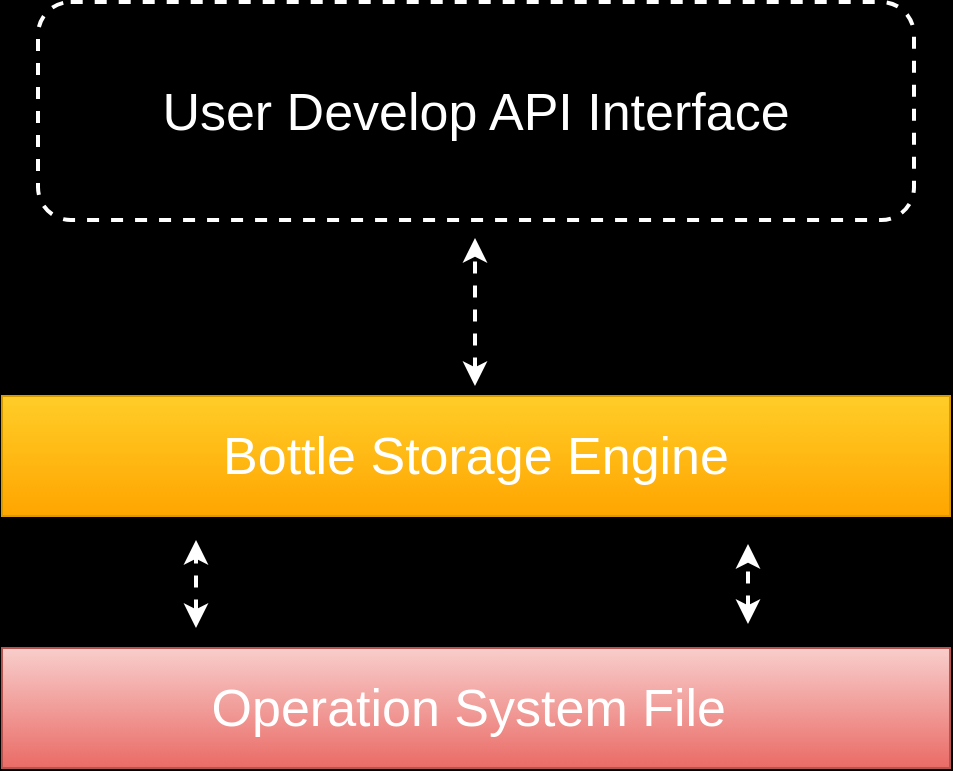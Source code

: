 <mxfile version="16.5.3" type="github">
  <diagram id="8koeKg_7keTGwWJPBMp-" name="第 1 页">
    <mxGraphModel dx="1003" dy="797" grid="0" gridSize="10" guides="1" tooltips="1" connect="1" arrows="1" fold="1" page="1" pageScale="1" pageWidth="1169" pageHeight="1654" background="#000000" math="0" shadow="0">
      <root>
        <mxCell id="0" />
        <mxCell id="1" parent="0" />
        <mxCell id="xl_379gmcrAtbpDHnS2o-5" value="" style="group" vertex="1" connectable="0" parent="1">
          <mxGeometry x="271" y="348" width="474" height="186" as="geometry" />
        </mxCell>
        <mxCell id="xl_379gmcrAtbpDHnS2o-1" value="&lt;font style=&quot;font-size: 26px&quot; color=&quot;#ffffff&quot;&gt;Bottle Storage Engine&lt;/font&gt;" style="rounded=0;whiteSpace=wrap;html=1;fillColor=#ffcd28;gradientColor=#ffa500;strokeColor=#d79b00;" vertex="1" parent="xl_379gmcrAtbpDHnS2o-5">
          <mxGeometry width="474" height="60" as="geometry" />
        </mxCell>
        <mxCell id="xl_379gmcrAtbpDHnS2o-2" value="&lt;font color=&quot;#ffffff&quot;&gt;&lt;span style=&quot;font-size: 26px&quot;&gt;Operation System File&amp;nbsp;&lt;/span&gt;&lt;/font&gt;" style="rounded=0;whiteSpace=wrap;html=1;fillColor=#f8cecc;gradientColor=#ea6b66;strokeColor=#b85450;" vertex="1" parent="xl_379gmcrAtbpDHnS2o-5">
          <mxGeometry y="126" width="474" height="60" as="geometry" />
        </mxCell>
        <mxCell id="xl_379gmcrAtbpDHnS2o-3" value="" style="endArrow=classic;startArrow=classic;html=1;rounded=0;fontSize=26;fontColor=#FFFFFF;strokeColor=#FFFFFF;strokeWidth=2;dashed=1;" edge="1" parent="xl_379gmcrAtbpDHnS2o-5">
          <mxGeometry width="50" height="50" relative="1" as="geometry">
            <mxPoint x="97" y="116" as="sourcePoint" />
            <mxPoint x="97" y="72" as="targetPoint" />
          </mxGeometry>
        </mxCell>
        <mxCell id="xl_379gmcrAtbpDHnS2o-4" value="" style="endArrow=classic;startArrow=classic;html=1;rounded=0;fontSize=26;fontColor=#FFFFFF;strokeColor=#FFFFFF;strokeWidth=2;dashed=1;" edge="1" parent="xl_379gmcrAtbpDHnS2o-5">
          <mxGeometry width="50" height="50" relative="1" as="geometry">
            <mxPoint x="373" y="114" as="sourcePoint" />
            <mxPoint x="373" y="74" as="targetPoint" />
          </mxGeometry>
        </mxCell>
        <mxCell id="xl_379gmcrAtbpDHnS2o-6" value="User Develop API Interface" style="rounded=1;whiteSpace=wrap;html=1;fontSize=26;fontColor=#FFFFFF;dashed=1;strokeWidth=2;fillColor=#000000;strokeColor=#FFFFFF;" vertex="1" parent="1">
          <mxGeometry x="289" y="151" width="438" height="109" as="geometry" />
        </mxCell>
        <mxCell id="xl_379gmcrAtbpDHnS2o-8" value="" style="endArrow=classic;startArrow=classic;html=1;rounded=0;dashed=1;fontSize=26;fontColor=#FFFFFF;strokeColor=#FFFFFF;strokeWidth=2;" edge="1" parent="1">
          <mxGeometry width="50" height="50" relative="1" as="geometry">
            <mxPoint x="507.5" y="343" as="sourcePoint" />
            <mxPoint x="507.5" y="269" as="targetPoint" />
          </mxGeometry>
        </mxCell>
      </root>
    </mxGraphModel>
  </diagram>
</mxfile>
